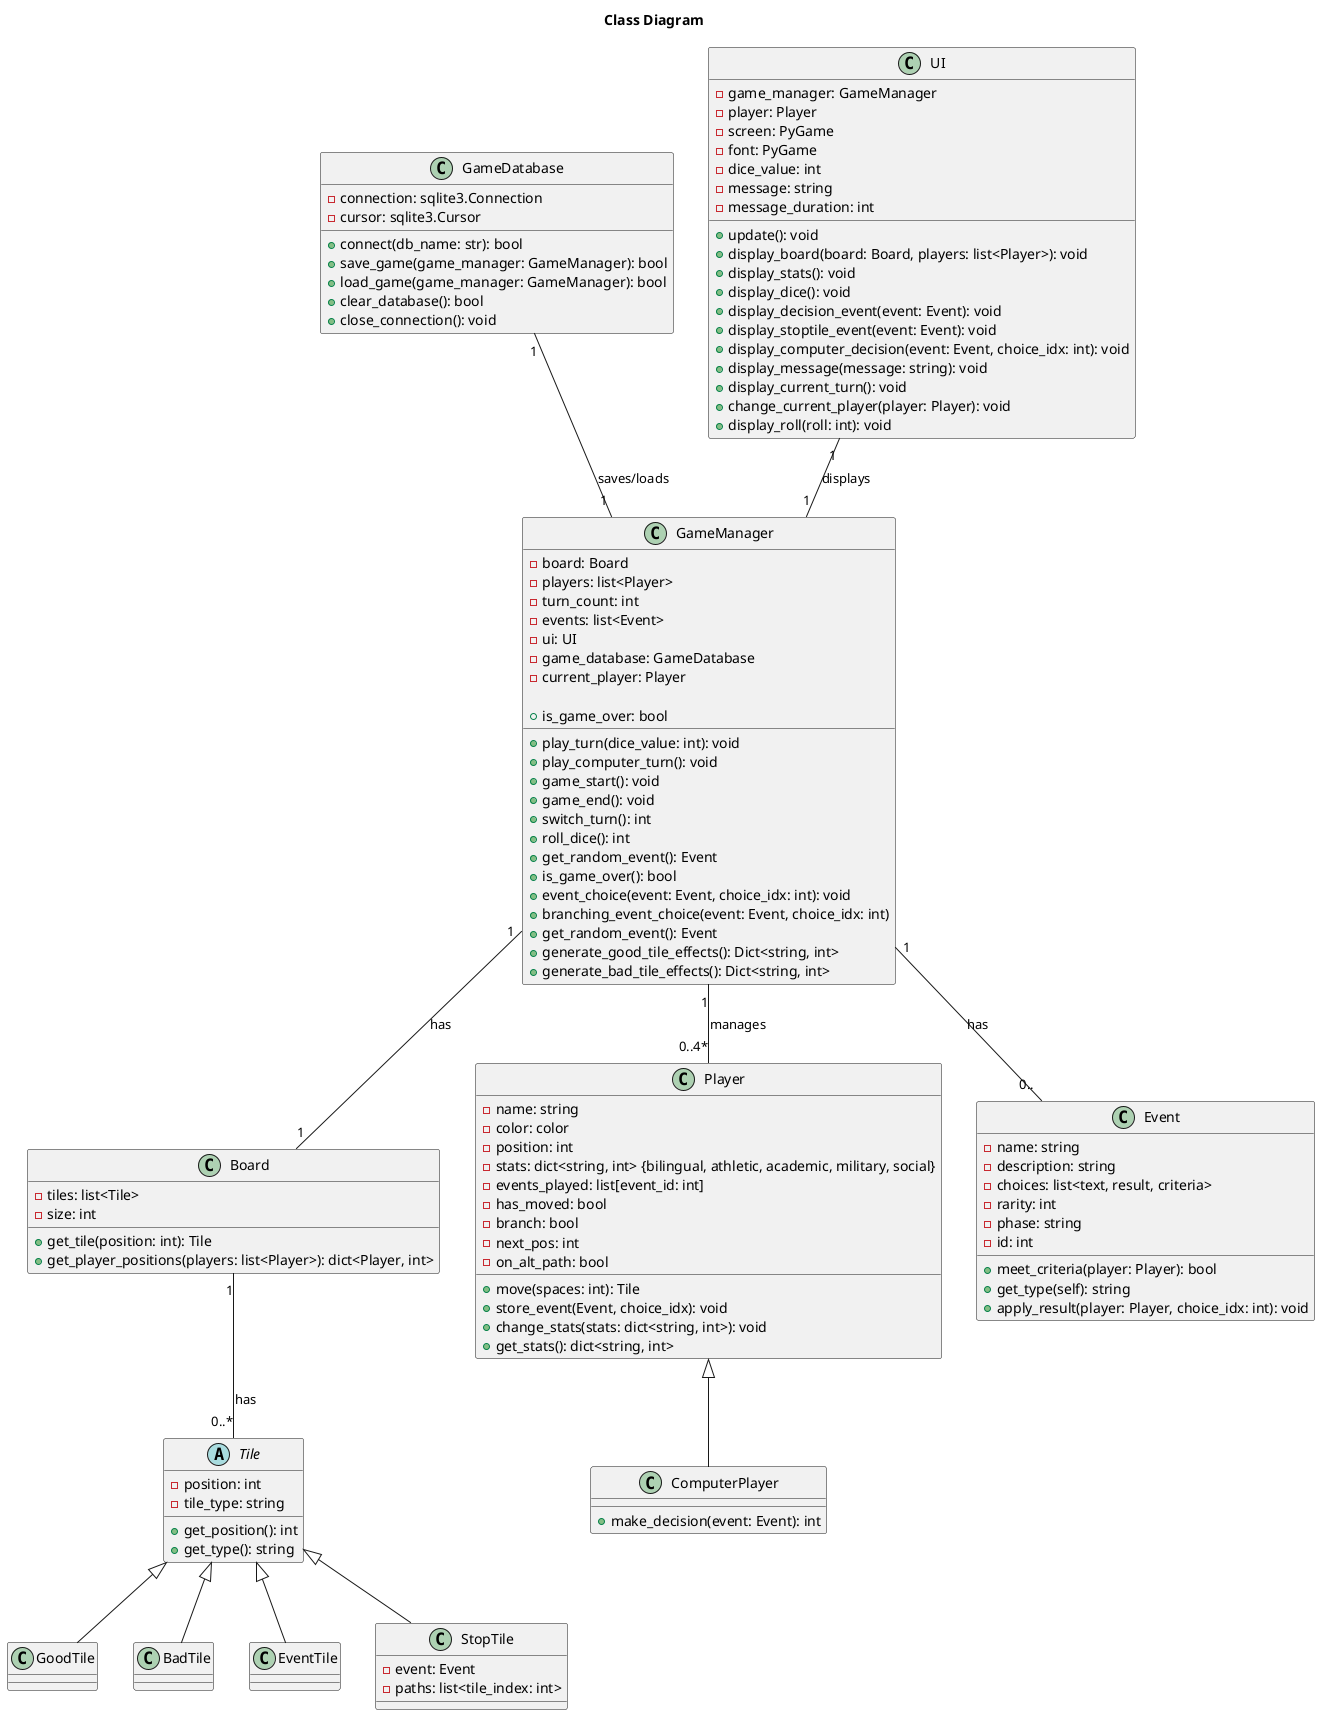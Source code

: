 @startuml class_diagram
title "Class Diagram"
' skinparam shadowing false
' skinparam classAttributeIconSize 0

class GameDatabase {
    
    - connection: sqlite3.Connection
    - cursor: sqlite3.Cursor

    + connect(db_name: str): bool
    + save_game(game_manager: GameManager): bool
    + load_game(game_manager: GameManager): bool
    + clear_database(): bool
    + close_connection(): void

}

class Board {

    - tiles: list<Tile>
    - size: int

    + get_tile(position: int): Tile
    + get_player_positions(players: list<Player>): dict<Player, int>
}

abstract class Tile {

    - position: int
    - tile_type: string

    + get_position(): int
    + get_type(): string
}

class GoodTile {
}

class BadTile {
}

class EventTile {
}

class StopTile {
    - event: Event
    - paths: list<tile_index: int>

}

class Player {

    - name: string
    - color: color
    - position: int
    - stats: dict<string, int> {bilingual, athletic, academic, military, social}
    - events_played: list[event_id: int]
    - has_moved: bool
    - branch: bool
    - next_pos: int
    - on_alt_path: bool

    + move(spaces: int): Tile
    + store_event(Event, choice_idx): void
    + change_stats(stats: dict<string, int>): void
    + get_stats(): dict<string, int>

}

class ComputerPlayer {

    + make_decision(event: Event): int
}

class Event {

    - name: string
    - description: string
    - choices: list<text, result, criteria>
    - rarity: int
    - phase: string
    - id: int

    + meet_criteria(player: Player): bool
    + get_type(self): string
    + apply_result(player: Player, choice_idx: int): void
}


class GameManager {

    - board: Board
    - players: list<Player>
    - turn_count: int
    - events: list<Event>
    - ui: UI
    - game_database: GameDatabase
    - current_player: Player

    + play_turn(dice_value: int): void
    + play_computer_turn(): void
    + game_start(): void
    + game_end(): void
    + switch_turn(): int
    + roll_dice(): int
    + get_random_event(): Event
    + is_game_over(): bool
    + event_choice(event: Event, choice_idx: int): void
    + branching_event_choice(event: Event, choice_idx: int)
    + get_random_event(): Event
    + is_game_over: bool
    + generate_good_tile_effects(): Dict<string, int>
    + generate_bad_tile_effects(): Dict<string, int>
}

class UI {

    - game_manager: GameManager
    - player: Player
    - screen: PyGame
    - font: PyGame
    - dice_value: int
    - message: string
    - message_duration: int

    + update(): void
    + display_board(board: Board, players: list<Player>): void
    + display_stats(): void
    + display_dice(): void
    + display_decision_event(event: Event): void
    + display_stoptile_event(event: Event): void
    + display_computer_decision(event: Event, choice_idx: int): void
    + display_message(message: string): void
    + display_current_turn(): void
    + change_current_player(player: Player): void
    + display_roll(roll: int): void
}


' Relationships

Board "1" -- "0..*" Tile : "has"
GameDatabase "1" -- "1" GameManager : "saves/loads"
GameManager "1" -- "0..4*" Player : "manages"
GameManager "1" -- "1" Board : "has"
GameManager "1" -- "0.." Event : "has"
UI "1" -- "1" GameManager : "displays"
Tile <|-- GoodTile
Tile <|-- BadTile
Tile <|-- EventTile
Tile <|-- StopTile
Player <|-- ComputerPlayer


@enduml